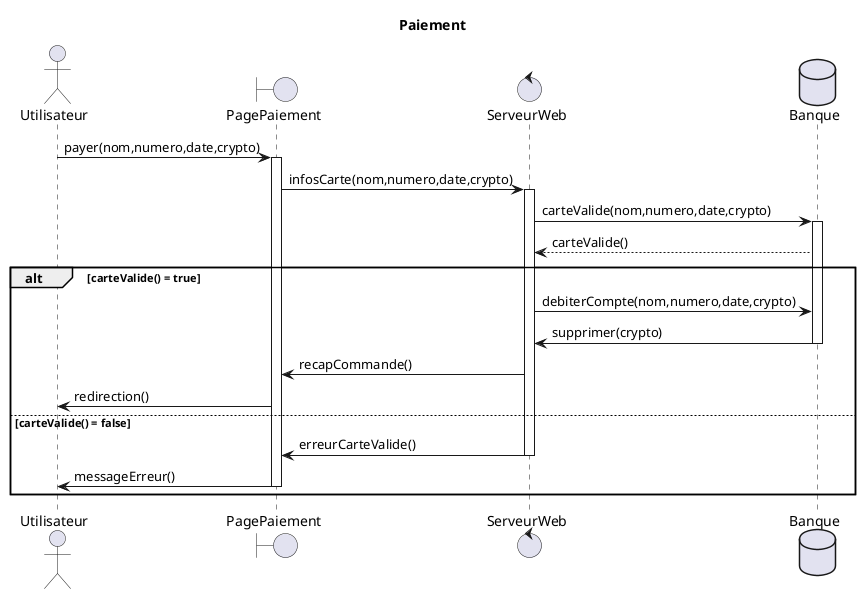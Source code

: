 @startuml
title Paiement
actor Utilisateur
boundary PagePaiement
control ServeurWeb
database Banque

Utilisateur -> PagePaiement : payer(nom,numero,date,crypto)
activate PagePaiement

PagePaiement -> ServeurWeb : infosCarte(nom,numero,date,crypto)
activate ServeurWeb

ServeurWeb -> Banque : carteValide(nom,numero,date,crypto)
activate Banque

Banque --> ServeurWeb : carteValide()

alt carteValide() = true


ServeurWeb -> Banque : debiterCompte(nom,numero,date,crypto)
Banque -> ServeurWeb : supprimer(crypto)
deactivate Banque
ServeurWeb -> PagePaiement : recapCommande()
PagePaiement -> Utilisateur : redirection()

else carteValide() = false
ServeurWeb -> PagePaiement : erreurCarteValide()
deactivate ServeurWeb
PagePaiement -> Utilisateur : messageErreur()
deactivate PagePaiement
end


@enduml